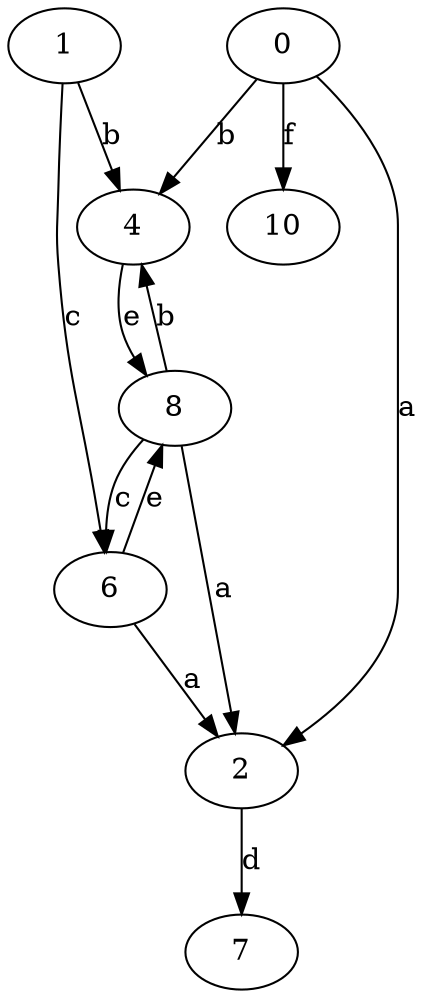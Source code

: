 strict digraph  {
1;
2;
0;
4;
6;
7;
8;
10;
1 -> 4  [label=b];
1 -> 6  [label=c];
2 -> 7  [label=d];
0 -> 2  [label=a];
0 -> 4  [label=b];
0 -> 10  [label=f];
4 -> 8  [label=e];
6 -> 2  [label=a];
6 -> 8  [label=e];
8 -> 2  [label=a];
8 -> 4  [label=b];
8 -> 6  [label=c];
}
